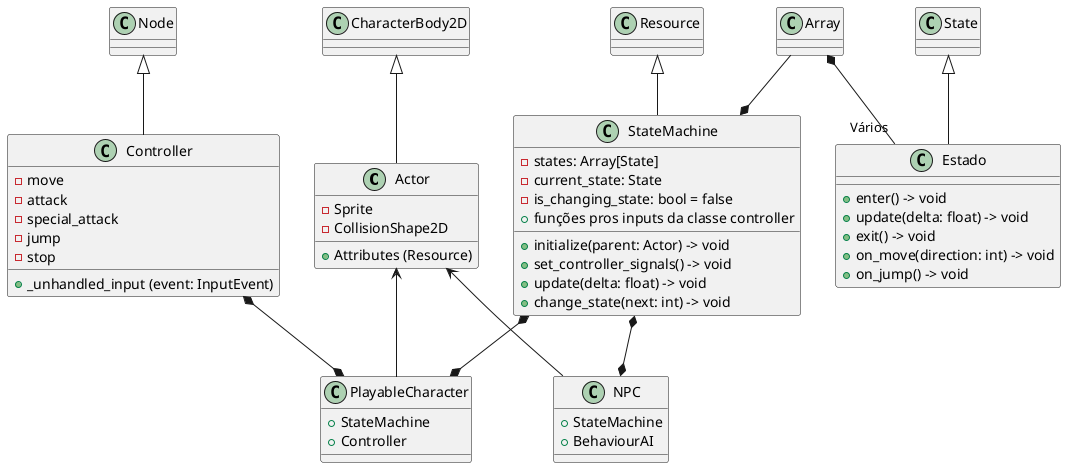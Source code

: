 @startuml

class Actor {
    - Sprite
    - CollisionShape2D
    + Attributes (Resource)
}

class PlayableCharacter {
    + StateMachine
    + Controller
}

class NPC {
    + StateMachine
    + BehaviourAI
}

class Controller {
    - move
    - attack
    - special_attack
    - jump
    - stop
    + _unhandled_input (event: InputEvent)
}

class StateMachine {
    - states: Array[State]
    - current_state: State
    - is_changing_state: bool = false
    + initialize(parent: Actor) -> void
    + set_controller_signals() -> void
    + update(delta: float) -> void
    + change_state(next: int) -> void
    + funções pros inputs da classe controller
}

class Estado {
    + enter() -> void
    + update(delta: float) -> void
    + exit() -> void
    + on_move(direction: int) -> void
    + on_jump() -> void
}

CharacterBody2D <|-- Actor
Actor <-- NPC
Actor <-- PlayableCharacter
Controller *--* PlayableCharacter
Node <|-- Controller
StateMachine *--* NPC
StateMachine *--* PlayableCharacter
Resource <|-- StateMachine
State <|-- Estado
Array *-- "Vários" Estado
Array --* StateMachine